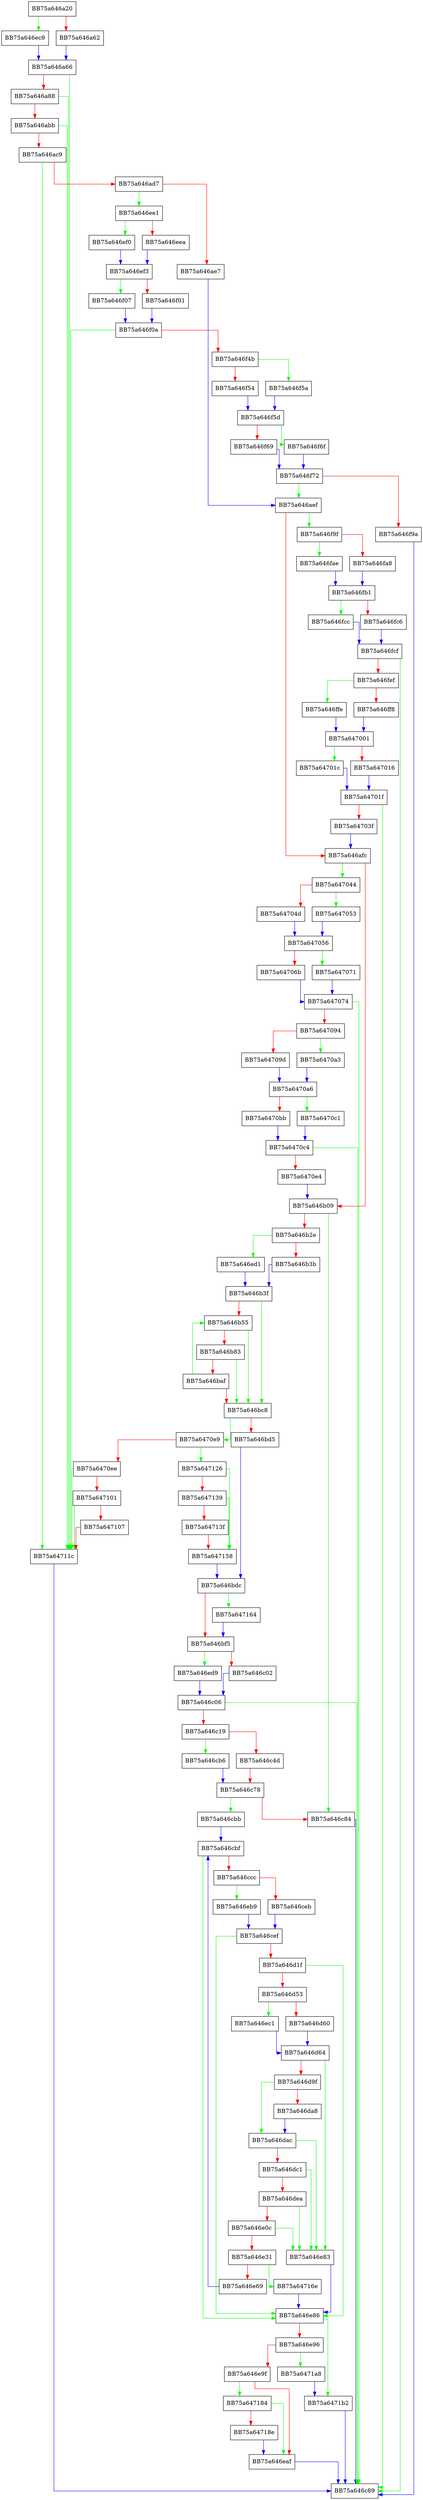 digraph FindFirst {
  node [shape="box"];
  graph [splines=ortho];
  BB75a646a20 -> BB75a646ec9 [color="green"];
  BB75a646a20 -> BB75a646a62 [color="red"];
  BB75a646a62 -> BB75a646a66 [color="blue"];
  BB75a646a66 -> BB75a64711c [color="green"];
  BB75a646a66 -> BB75a646a88 [color="red"];
  BB75a646a88 -> BB75a64711c [color="green"];
  BB75a646a88 -> BB75a646abb [color="red"];
  BB75a646abb -> BB75a64711c [color="green"];
  BB75a646abb -> BB75a646ac9 [color="red"];
  BB75a646ac9 -> BB75a64711c [color="green"];
  BB75a646ac9 -> BB75a646ad7 [color="red"];
  BB75a646ad7 -> BB75a646ee1 [color="green"];
  BB75a646ad7 -> BB75a646ae7 [color="red"];
  BB75a646ae7 -> BB75a646aef [color="blue"];
  BB75a646aef -> BB75a646f9f [color="green"];
  BB75a646aef -> BB75a646afc [color="red"];
  BB75a646afc -> BB75a647044 [color="green"];
  BB75a646afc -> BB75a646b09 [color="red"];
  BB75a646b09 -> BB75a646c84 [color="green"];
  BB75a646b09 -> BB75a646b2e [color="red"];
  BB75a646b2e -> BB75a646ed1 [color="green"];
  BB75a646b2e -> BB75a646b3b [color="red"];
  BB75a646b3b -> BB75a646b3f [color="blue"];
  BB75a646b3f -> BB75a646bc8 [color="green"];
  BB75a646b3f -> BB75a646b55 [color="red"];
  BB75a646b55 -> BB75a646bc8 [color="green"];
  BB75a646b55 -> BB75a646b83 [color="red"];
  BB75a646b83 -> BB75a646bc8 [color="green"];
  BB75a646b83 -> BB75a646baf [color="red"];
  BB75a646baf -> BB75a646b55 [color="green"];
  BB75a646baf -> BB75a646bc8 [color="red"];
  BB75a646bc8 -> BB75a6470e9 [color="green"];
  BB75a646bc8 -> BB75a646bd5 [color="red"];
  BB75a646bd5 -> BB75a646bdc [color="blue"];
  BB75a646bdc -> BB75a647164 [color="green"];
  BB75a646bdc -> BB75a646bf5 [color="red"];
  BB75a646bf5 -> BB75a646ed9 [color="green"];
  BB75a646bf5 -> BB75a646c02 [color="red"];
  BB75a646c02 -> BB75a646c06 [color="blue"];
  BB75a646c06 -> BB75a646c89 [color="green"];
  BB75a646c06 -> BB75a646c19 [color="red"];
  BB75a646c19 -> BB75a646cb6 [color="green"];
  BB75a646c19 -> BB75a646c4d [color="red"];
  BB75a646c4d -> BB75a646c78 [color="red"];
  BB75a646c78 -> BB75a646cbb [color="green"];
  BB75a646c78 -> BB75a646c84 [color="red"];
  BB75a646c84 -> BB75a646c89 [color="blue"];
  BB75a646cb6 -> BB75a646c78 [color="blue"];
  BB75a646cbb -> BB75a646cbf [color="blue"];
  BB75a646cbf -> BB75a646e86 [color="green"];
  BB75a646cbf -> BB75a646ccc [color="red"];
  BB75a646ccc -> BB75a646eb9 [color="green"];
  BB75a646ccc -> BB75a646ceb [color="red"];
  BB75a646ceb -> BB75a646cef [color="blue"];
  BB75a646cef -> BB75a646e86 [color="green"];
  BB75a646cef -> BB75a646d1f [color="red"];
  BB75a646d1f -> BB75a646e86 [color="green"];
  BB75a646d1f -> BB75a646d53 [color="red"];
  BB75a646d53 -> BB75a646ec1 [color="green"];
  BB75a646d53 -> BB75a646d60 [color="red"];
  BB75a646d60 -> BB75a646d64 [color="blue"];
  BB75a646d64 -> BB75a646e83 [color="green"];
  BB75a646d64 -> BB75a646d9f [color="red"];
  BB75a646d9f -> BB75a646dac [color="green"];
  BB75a646d9f -> BB75a646da8 [color="red"];
  BB75a646da8 -> BB75a646dac [color="blue"];
  BB75a646dac -> BB75a646e83 [color="green"];
  BB75a646dac -> BB75a646dc1 [color="red"];
  BB75a646dc1 -> BB75a646e83 [color="green"];
  BB75a646dc1 -> BB75a646dea [color="red"];
  BB75a646dea -> BB75a646e83 [color="green"];
  BB75a646dea -> BB75a646e0c [color="red"];
  BB75a646e0c -> BB75a646e83 [color="green"];
  BB75a646e0c -> BB75a646e31 [color="red"];
  BB75a646e31 -> BB75a64716e [color="green"];
  BB75a646e31 -> BB75a646e69 [color="red"];
  BB75a646e69 -> BB75a646cbf [color="blue"];
  BB75a646e83 -> BB75a646e86 [color="blue"];
  BB75a646e86 -> BB75a6471b2 [color="green"];
  BB75a646e86 -> BB75a646e96 [color="red"];
  BB75a646e96 -> BB75a6471a8 [color="green"];
  BB75a646e96 -> BB75a646e9f [color="red"];
  BB75a646e9f -> BB75a647184 [color="green"];
  BB75a646e9f -> BB75a646eaf [color="red"];
  BB75a646eaf -> BB75a646c89 [color="blue"];
  BB75a646eb9 -> BB75a646cef [color="blue"];
  BB75a646ec1 -> BB75a646d64 [color="blue"];
  BB75a646ec9 -> BB75a646a66 [color="blue"];
  BB75a646ed1 -> BB75a646b3f [color="blue"];
  BB75a646ed9 -> BB75a646c06 [color="blue"];
  BB75a646ee1 -> BB75a646ef0 [color="green"];
  BB75a646ee1 -> BB75a646eea [color="red"];
  BB75a646eea -> BB75a646ef3 [color="blue"];
  BB75a646ef0 -> BB75a646ef3 [color="blue"];
  BB75a646ef3 -> BB75a646f07 [color="green"];
  BB75a646ef3 -> BB75a646f01 [color="red"];
  BB75a646f01 -> BB75a646f0a [color="blue"];
  BB75a646f07 -> BB75a646f0a [color="blue"];
  BB75a646f0a -> BB75a64711c [color="green"];
  BB75a646f0a -> BB75a646f4b [color="red"];
  BB75a646f4b -> BB75a646f5a [color="green"];
  BB75a646f4b -> BB75a646f54 [color="red"];
  BB75a646f54 -> BB75a646f5d [color="blue"];
  BB75a646f5a -> BB75a646f5d [color="blue"];
  BB75a646f5d -> BB75a646f6f [color="green"];
  BB75a646f5d -> BB75a646f69 [color="red"];
  BB75a646f69 -> BB75a646f72 [color="blue"];
  BB75a646f6f -> BB75a646f72 [color="blue"];
  BB75a646f72 -> BB75a646aef [color="green"];
  BB75a646f72 -> BB75a646f9a [color="red"];
  BB75a646f9a -> BB75a646c89 [color="blue"];
  BB75a646f9f -> BB75a646fae [color="green"];
  BB75a646f9f -> BB75a646fa8 [color="red"];
  BB75a646fa8 -> BB75a646fb1 [color="blue"];
  BB75a646fae -> BB75a646fb1 [color="blue"];
  BB75a646fb1 -> BB75a646fcc [color="green"];
  BB75a646fb1 -> BB75a646fc6 [color="red"];
  BB75a646fc6 -> BB75a646fcf [color="blue"];
  BB75a646fcc -> BB75a646fcf [color="blue"];
  BB75a646fcf -> BB75a646c89 [color="green"];
  BB75a646fcf -> BB75a646fef [color="red"];
  BB75a646fef -> BB75a646ffe [color="green"];
  BB75a646fef -> BB75a646ff8 [color="red"];
  BB75a646ff8 -> BB75a647001 [color="blue"];
  BB75a646ffe -> BB75a647001 [color="blue"];
  BB75a647001 -> BB75a64701c [color="green"];
  BB75a647001 -> BB75a647016 [color="red"];
  BB75a647016 -> BB75a64701f [color="blue"];
  BB75a64701c -> BB75a64701f [color="blue"];
  BB75a64701f -> BB75a646c89 [color="green"];
  BB75a64701f -> BB75a64703f [color="red"];
  BB75a64703f -> BB75a646afc [color="blue"];
  BB75a647044 -> BB75a647053 [color="green"];
  BB75a647044 -> BB75a64704d [color="red"];
  BB75a64704d -> BB75a647056 [color="blue"];
  BB75a647053 -> BB75a647056 [color="blue"];
  BB75a647056 -> BB75a647071 [color="green"];
  BB75a647056 -> BB75a64706b [color="red"];
  BB75a64706b -> BB75a647074 [color="blue"];
  BB75a647071 -> BB75a647074 [color="blue"];
  BB75a647074 -> BB75a646c89 [color="green"];
  BB75a647074 -> BB75a647094 [color="red"];
  BB75a647094 -> BB75a6470a3 [color="green"];
  BB75a647094 -> BB75a64709d [color="red"];
  BB75a64709d -> BB75a6470a6 [color="blue"];
  BB75a6470a3 -> BB75a6470a6 [color="blue"];
  BB75a6470a6 -> BB75a6470c1 [color="green"];
  BB75a6470a6 -> BB75a6470bb [color="red"];
  BB75a6470bb -> BB75a6470c4 [color="blue"];
  BB75a6470c1 -> BB75a6470c4 [color="blue"];
  BB75a6470c4 -> BB75a646c89 [color="green"];
  BB75a6470c4 -> BB75a6470e4 [color="red"];
  BB75a6470e4 -> BB75a646b09 [color="blue"];
  BB75a6470e9 -> BB75a647126 [color="green"];
  BB75a6470e9 -> BB75a6470ee [color="red"];
  BB75a6470ee -> BB75a64711c [color="green"];
  BB75a6470ee -> BB75a647101 [color="red"];
  BB75a647101 -> BB75a64711c [color="green"];
  BB75a647101 -> BB75a647107 [color="red"];
  BB75a647107 -> BB75a64711c [color="red"];
  BB75a64711c -> BB75a646c89 [color="blue"];
  BB75a647126 -> BB75a647158 [color="green"];
  BB75a647126 -> BB75a647139 [color="red"];
  BB75a647139 -> BB75a647158 [color="green"];
  BB75a647139 -> BB75a64713f [color="red"];
  BB75a64713f -> BB75a647158 [color="red"];
  BB75a647158 -> BB75a646bdc [color="blue"];
  BB75a647164 -> BB75a646bf5 [color="blue"];
  BB75a64716e -> BB75a646e86 [color="blue"];
  BB75a647184 -> BB75a646eaf [color="green"];
  BB75a647184 -> BB75a64718e [color="red"];
  BB75a64718e -> BB75a646eaf [color="blue"];
  BB75a6471a8 -> BB75a6471b2 [color="blue"];
  BB75a6471b2 -> BB75a646c89 [color="blue"];
}